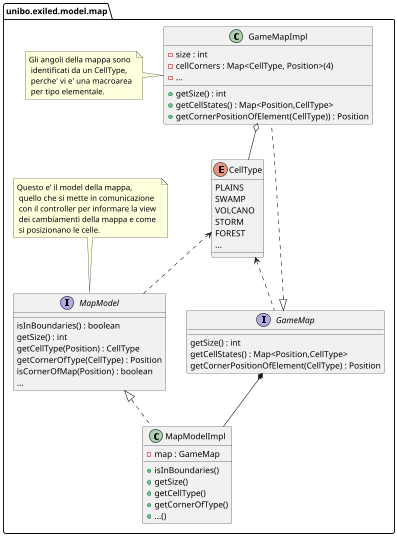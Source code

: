 @startuml
scale 0.60
set separator none
package unibo.exiled.model.map{
    interface GameMap{
        getSize() : int
        getCellStates() : Map<Position,CellType>
        getCornerPositionOfElement(CellType) : Position
    }
    class GameMapImpl implements GameMap{
        - size : int
        - {field} cellCorners : Map<CellType, Position>(4)
        -...
        + getSize() : int
        + getCellStates() : Map<Position,CellType>
        + getCornerPositionOfElement(CellType)) : Position
    }
    note left : Gli angoli della mappa sono \n identificati da un CellType, \n perche' vi e' una macroarea \n per tipo elementale.
    enum CellType{
        PLAINS
        SWAMP
        VOLCANO
        STORM
        FOREST
        ...
    }
    interface MapModel{
        isInBoundaries() : boolean
        getSize() : int
        getCellType(Position) : CellType
        getCornerOfType(CellType) : Position
        isCornerOfMap(Position) : boolean
        {method} ...
    }
    note top : Questo e' il model della mappa,\n quello che si mette in comunicazione \n con il controller per informare la view \n dei cambiamenti della mappa e come \n si posizionano le celle.
    class MapModelImpl implements MapModel{
        - map : GameMap
        + isInBoundaries()
        + getSize()
        + getCellType()
        + getCornerOfType()
        + ...()
    }
}
CellType <.. GameMap
GameMapImpl o-- CellType
CellType <.. MapModel
GameMap *-- MapModelImpl
@enduml